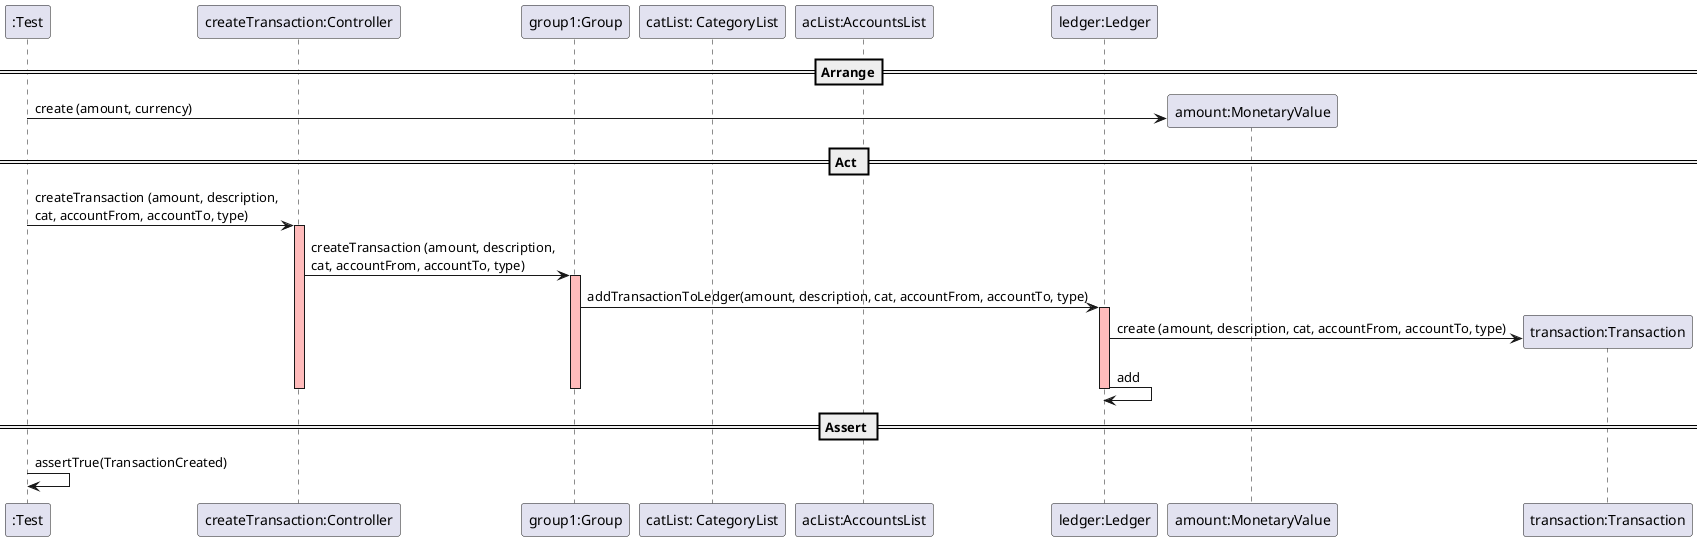 @startuml
create ":Test"

==Arrange==
create "createTransaction:Controller"
create "group1:Group"
create "catList: CategoryList"
create "acList:AccountsList"
create "ledger:Ledger"

create "amount:MonetaryValue"
":Test" -> "amount:MonetaryValue" : create (amount, currency)

== Act ==

":Test" -> "createTransaction:Controller" : createTransaction (amount, description, \ncat, accountFrom, accountTo, type)
activate "createTransaction:Controller"  #FFBBBB

"createTransaction:Controller" -> "group1:Group" : createTransaction (amount, description, \ncat, accountFrom, accountTo, type)
activate "group1:Group"  #FFBBBB

"group1:Group" -> "ledger:Ledger" : addTransactionToLedger(amount, description, cat, accountFrom, accountTo, type)
activate "ledger:Ledger"  #FFBBBB

create "transaction:Transaction"
"ledger:Ledger" -> "transaction:Transaction" : create (amount, description, cat, accountFrom, accountTo, type)

"ledger:Ledger" -> "ledger:Ledger": add
deactivate "ledger:Ledger"  #FFBBBB
deactivate "group1:Group"  #FFBBBB
deactivate "createTransaction:Controller"  #FFBBBB

== Assert ==

":Test" -> ":Test" : assertTrue(TransactionCreated)

@enduml